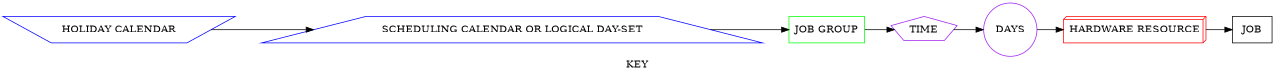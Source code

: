 // This prduces a key to the symbols used by default in the Graphviz
// output.

digraph g {
        label="KEY";
        rankdir="LR";
        size="8.5,11";
        
        node[label="HARDWARE RESOURCE", color="red",shape="box3d"] {DEVICE};
        node[label="DAYS", color="purple",shape="circle"] {DAYS};
        node[label="TIME", color="purple",shape="pentagon"] {TIME_OF_DAY};
        node[label="JOB", color="black",shape="box"] {JOB};
        node[label="JOB GROUP", color="green",shape="box"] {JOB_GROUP};
        node[label="SCHEDULING CALENDAR OR LOGICAL DAY-SET", color="blue",shape="trapezium"] {SCHEDULING_CALENDAR};
        node[label="HOLIDAY CALENDAR", color="blue",shape="invtrapezium"] {HOLIDAY_CALENDAR};

        edge[]DEVICE ->JOB;
        edge[]DAYS ->DEVICE;
        edge[]TIME_OF_DAY ->DAYS;
        edge[]JOB_GROUP ->TIME_OF_DAY;
        edge[]SCHEDULING_CALENDAR ->JOB_GROUP;
        edge[]HOLIDAY_CALENDAR ->SCHEDULING_CALENDAR;
}